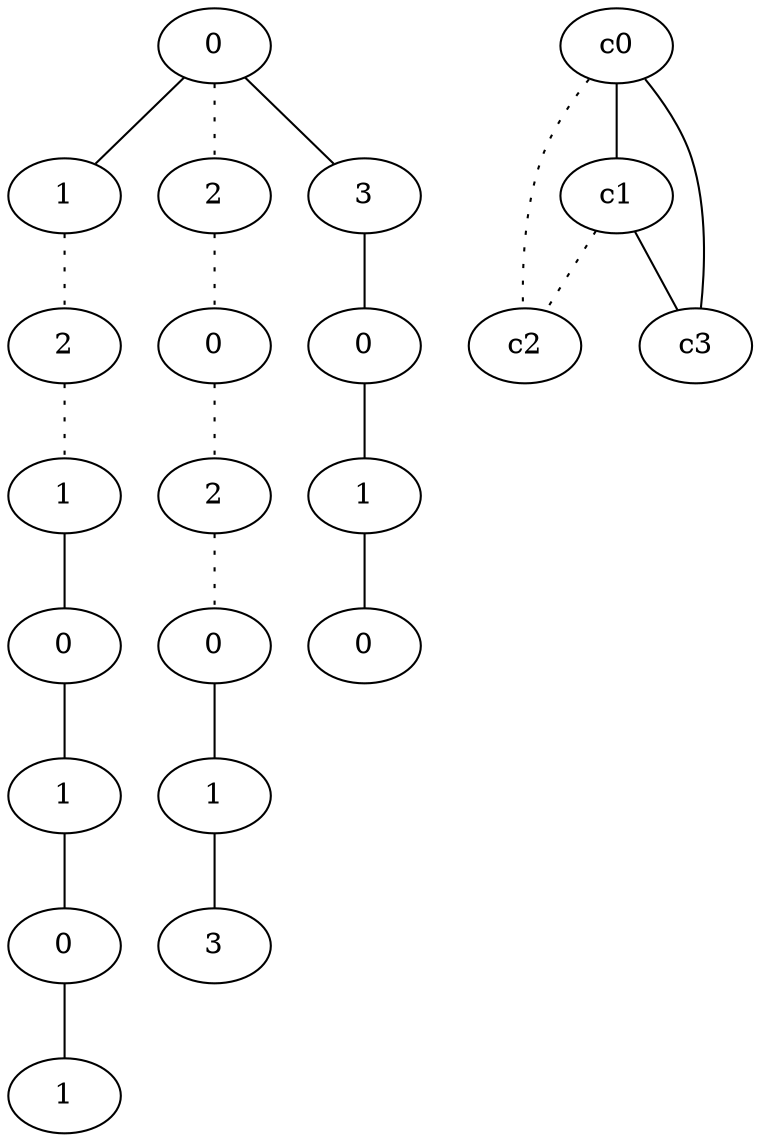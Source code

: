 graph {
a0[label=0];
a1[label=1];
a2[label=2];
a3[label=1];
a4[label=0];
a5[label=1];
a6[label=0];
a7[label=1];
a8[label=2];
a9[label=0];
a10[label=2];
a11[label=0];
a12[label=1];
a13[label=3];
a14[label=3];
a15[label=0];
a16[label=1];
a17[label=0];
a0 -- a1;
a0 -- a8 [style=dotted];
a0 -- a14;
a1 -- a2 [style=dotted];
a2 -- a3 [style=dotted];
a3 -- a4;
a4 -- a5;
a5 -- a6;
a6 -- a7;
a8 -- a9 [style=dotted];
a9 -- a10 [style=dotted];
a10 -- a11 [style=dotted];
a11 -- a12;
a12 -- a13;
a14 -- a15;
a15 -- a16;
a16 -- a17;
c0 -- c1;
c0 -- c2 [style=dotted];
c0 -- c3;
c1 -- c2 [style=dotted];
c1 -- c3;
}
